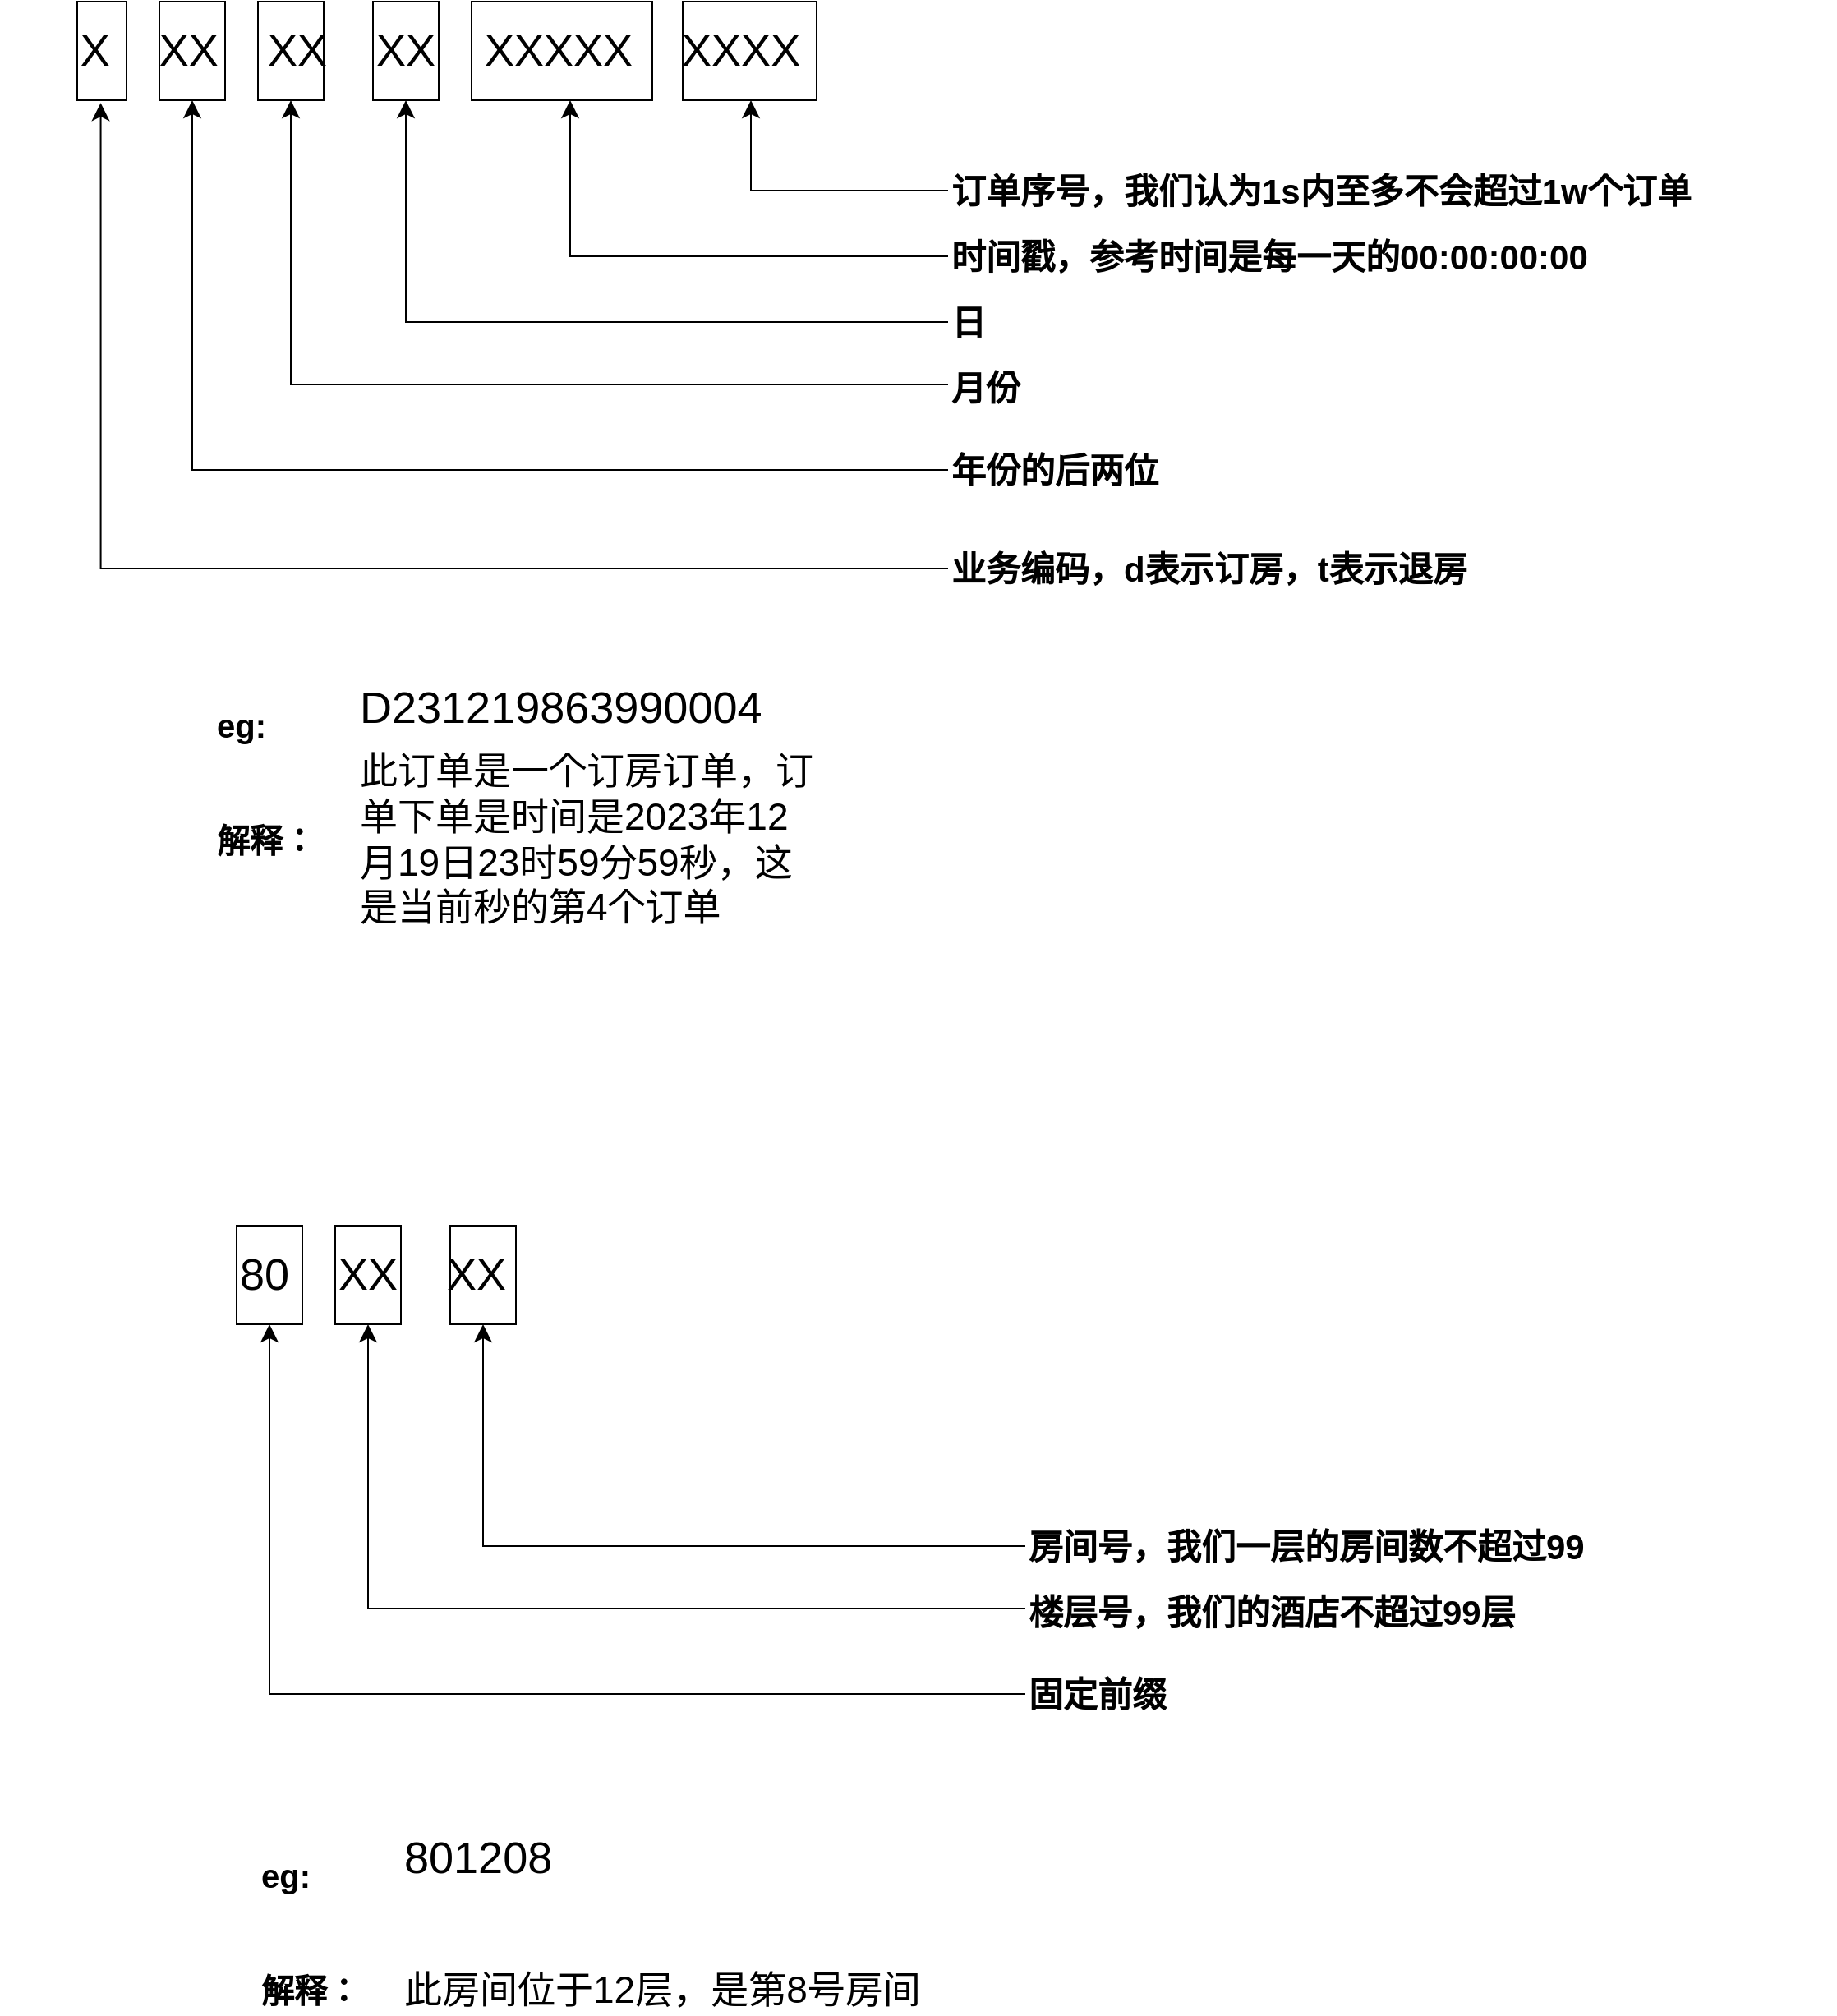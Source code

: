 <mxfile version="22.1.11" type="github">
  <diagram name="第 1 页" id="YmEcrmGpHDLL9LgO9fGX">
    <mxGraphModel dx="3653" dy="1330" grid="1" gridSize="10" guides="1" tooltips="1" connect="1" arrows="1" fold="1" page="1" pageScale="1" pageWidth="827" pageHeight="1169" math="0" shadow="0">
      <root>
        <mxCell id="0" />
        <mxCell id="1" parent="0" />
        <mxCell id="Xool3pEgONQbMumqACIe-8" value="" style="verticalLabelPosition=bottom;verticalAlign=top;html=1;shape=mxgraph.basic.rect;fillColor2=none;strokeWidth=1;size=20;indent=5;" vertex="1" parent="1">
          <mxGeometry x="100" y="205" width="40" height="60" as="geometry" />
        </mxCell>
        <mxCell id="Xool3pEgONQbMumqACIe-9" value="" style="verticalLabelPosition=bottom;verticalAlign=top;html=1;shape=mxgraph.basic.rect;fillColor2=none;strokeWidth=1;size=20;indent=5;" vertex="1" parent="1">
          <mxGeometry x="170" y="205" width="40" height="60" as="geometry" />
        </mxCell>
        <mxCell id="Xool3pEgONQbMumqACIe-10" value="" style="verticalLabelPosition=bottom;verticalAlign=top;html=1;shape=mxgraph.basic.rect;fillColor2=none;strokeWidth=1;size=20;indent=5;" vertex="1" parent="1">
          <mxGeometry x="230" y="205" width="110" height="60" as="geometry" />
        </mxCell>
        <mxCell id="Xool3pEgONQbMumqACIe-11" value="" style="verticalLabelPosition=bottom;verticalAlign=top;html=1;shape=mxgraph.basic.rect;fillColor2=none;strokeWidth=1;size=20;indent=5;" vertex="1" parent="1">
          <mxGeometry x="358.5" y="205" width="81.5" height="60" as="geometry" />
        </mxCell>
        <mxCell id="Xool3pEgONQbMumqACIe-6" value="" style="verticalLabelPosition=bottom;verticalAlign=top;html=1;shape=mxgraph.basic.rect;fillColor2=none;strokeWidth=1;size=20;indent=5;" vertex="1" parent="1">
          <mxGeometry x="40" y="205" width="40" height="60" as="geometry" />
        </mxCell>
        <mxCell id="Xool3pEgONQbMumqACIe-5" value="" style="verticalLabelPosition=bottom;verticalAlign=top;html=1;shape=mxgraph.basic.rect;fillColor2=none;strokeWidth=1;size=20;indent=5;" vertex="1" parent="1">
          <mxGeometry x="-10" y="205" width="30" height="60" as="geometry" />
        </mxCell>
        <mxCell id="Xool3pEgONQbMumqACIe-1" value="X&amp;nbsp; &amp;nbsp; XX&amp;nbsp; &amp;nbsp; XX&amp;nbsp; &amp;nbsp; XX&amp;nbsp; &amp;nbsp; XXXXX&amp;nbsp; &amp;nbsp; XXXX" style="text;html=1;strokeColor=none;fillColor=none;align=center;verticalAlign=middle;whiteSpace=wrap;rounded=0;fontSize=27;" vertex="1" parent="1">
          <mxGeometry x="-57" y="220" width="536" height="30" as="geometry" />
        </mxCell>
        <mxCell id="Xool3pEgONQbMumqACIe-13" value="" style="edgeStyle=segmentEdgeStyle;endArrow=classic;html=1;curved=0;rounded=0;endSize=8;startSize=8;entryX=0.476;entryY=1.027;entryDx=0;entryDy=0;entryPerimeter=0;" edge="1" parent="1" target="Xool3pEgONQbMumqACIe-5">
          <mxGeometry width="50" height="50" relative="1" as="geometry">
            <mxPoint x="520" y="550" as="sourcePoint" />
            <mxPoint x="210" y="390" as="targetPoint" />
            <Array as="points">
              <mxPoint x="160" y="550" />
              <mxPoint x="4" y="550" />
            </Array>
          </mxGeometry>
        </mxCell>
        <mxCell id="Xool3pEgONQbMumqACIe-14" value="" style="edgeStyle=segmentEdgeStyle;endArrow=classic;html=1;curved=0;rounded=0;endSize=8;startSize=8;entryX=0.476;entryY=1.027;entryDx=0;entryDy=0;entryPerimeter=0;" edge="1" parent="1">
          <mxGeometry width="50" height="50" relative="1" as="geometry">
            <mxPoint x="520" y="490" as="sourcePoint" />
            <mxPoint x="60" y="265" as="targetPoint" />
            <Array as="points">
              <mxPoint x="216" y="490" />
              <mxPoint x="60" y="490" />
            </Array>
          </mxGeometry>
        </mxCell>
        <mxCell id="Xool3pEgONQbMumqACIe-15" value="" style="edgeStyle=segmentEdgeStyle;endArrow=classic;html=1;curved=0;rounded=0;endSize=8;startSize=8;entryX=0.476;entryY=1.027;entryDx=0;entryDy=0;entryPerimeter=0;" edge="1" parent="1">
          <mxGeometry width="50" height="50" relative="1" as="geometry">
            <mxPoint x="520" y="438" as="sourcePoint" />
            <mxPoint x="120" y="265" as="targetPoint" />
          </mxGeometry>
        </mxCell>
        <mxCell id="Xool3pEgONQbMumqACIe-16" value="" style="edgeStyle=segmentEdgeStyle;endArrow=classic;html=1;curved=0;rounded=0;endSize=8;startSize=8;entryX=0.476;entryY=1.027;entryDx=0;entryDy=0;entryPerimeter=0;" edge="1" parent="1">
          <mxGeometry width="50" height="50" relative="1" as="geometry">
            <mxPoint x="520" y="400" as="sourcePoint" />
            <mxPoint x="190" y="265" as="targetPoint" />
            <Array as="points">
              <mxPoint x="346" y="400" />
              <mxPoint x="190" y="400" />
            </Array>
          </mxGeometry>
        </mxCell>
        <mxCell id="Xool3pEgONQbMumqACIe-17" value="" style="edgeStyle=segmentEdgeStyle;endArrow=classic;html=1;curved=0;rounded=0;endSize=8;startSize=8;entryX=0.476;entryY=1.027;entryDx=0;entryDy=0;entryPerimeter=0;" edge="1" parent="1">
          <mxGeometry width="50" height="50" relative="1" as="geometry">
            <mxPoint x="520" y="360" as="sourcePoint" />
            <mxPoint x="290" y="265" as="targetPoint" />
            <Array as="points">
              <mxPoint x="446" y="360" />
              <mxPoint x="290" y="360" />
            </Array>
          </mxGeometry>
        </mxCell>
        <mxCell id="Xool3pEgONQbMumqACIe-18" value="" style="edgeStyle=segmentEdgeStyle;endArrow=classic;html=1;curved=0;rounded=0;endSize=8;startSize=8;entryX=0.476;entryY=1.027;entryDx=0;entryDy=0;entryPerimeter=0;" edge="1" parent="1">
          <mxGeometry width="50" height="50" relative="1" as="geometry">
            <mxPoint x="520" y="320" as="sourcePoint" />
            <mxPoint x="400" y="265" as="targetPoint" />
            <Array as="points">
              <mxPoint x="400" y="320" />
            </Array>
          </mxGeometry>
        </mxCell>
        <mxCell id="Xool3pEgONQbMumqACIe-19" value="业务编码，d表示订房，t表示退房" style="text;html=1;strokeColor=none;fillColor=none;align=left;verticalAlign=middle;whiteSpace=wrap;rounded=0;fontSize=21;fontStyle=1" vertex="1" parent="1">
          <mxGeometry x="520" y="530" width="340" height="40" as="geometry" />
        </mxCell>
        <mxCell id="Xool3pEgONQbMumqACIe-21" value="年份的后两位" style="text;html=1;strokeColor=none;fillColor=none;align=left;verticalAlign=middle;whiteSpace=wrap;rounded=0;fontSize=21;fontStyle=1" vertex="1" parent="1">
          <mxGeometry x="520" y="470" width="350" height="40" as="geometry" />
        </mxCell>
        <mxCell id="Xool3pEgONQbMumqACIe-22" value="月份" style="text;html=1;strokeColor=none;fillColor=none;align=left;verticalAlign=middle;whiteSpace=wrap;rounded=0;fontSize=21;fontStyle=1" vertex="1" parent="1">
          <mxGeometry x="520" y="420" width="340" height="40" as="geometry" />
        </mxCell>
        <mxCell id="Xool3pEgONQbMumqACIe-23" value="日" style="text;html=1;strokeColor=none;fillColor=none;align=left;verticalAlign=middle;whiteSpace=wrap;rounded=0;fontSize=21;fontStyle=1" vertex="1" parent="1">
          <mxGeometry x="520" y="380" width="340" height="40" as="geometry" />
        </mxCell>
        <mxCell id="Xool3pEgONQbMumqACIe-24" value="时间戳，参考时间是每一天的00:00:00:00" style="text;html=1;strokeColor=none;fillColor=none;align=left;verticalAlign=middle;whiteSpace=wrap;rounded=0;fontSize=21;fontStyle=1" vertex="1" parent="1">
          <mxGeometry x="520" y="340" width="540" height="40" as="geometry" />
        </mxCell>
        <mxCell id="Xool3pEgONQbMumqACIe-25" value="订单序号，我们认为1s内至多不会超过1w个订单" style="text;html=1;strokeColor=none;fillColor=none;align=left;verticalAlign=middle;whiteSpace=wrap;rounded=0;fontSize=21;fontStyle=1" vertex="1" parent="1">
          <mxGeometry x="520" y="300" width="540" height="40" as="geometry" />
        </mxCell>
        <mxCell id="Xool3pEgONQbMumqACIe-26" value="eg:" style="text;html=1;strokeColor=none;fillColor=none;align=center;verticalAlign=middle;whiteSpace=wrap;rounded=0;fontSize=20;fontStyle=1" vertex="1" parent="1">
          <mxGeometry x="60" y="630" width="60" height="30" as="geometry" />
        </mxCell>
        <mxCell id="Xool3pEgONQbMumqACIe-28" value="D231219863990004" style="text;html=1;strokeColor=none;fillColor=none;align=left;verticalAlign=middle;whiteSpace=wrap;rounded=0;fontSize=27;" vertex="1" parent="1">
          <mxGeometry x="160" y="620" width="536" height="30" as="geometry" />
        </mxCell>
        <mxCell id="Xool3pEgONQbMumqACIe-29" value="此订单是一个订房订单，订单下单是时间是2023年12月19日23时59分59秒，这是当前秒的第4个订单" style="text;html=1;strokeColor=none;fillColor=none;align=left;verticalAlign=middle;whiteSpace=wrap;rounded=0;fontSize=23;" vertex="1" parent="1">
          <mxGeometry x="160" y="700" width="280" height="30" as="geometry" />
        </mxCell>
        <mxCell id="Xool3pEgONQbMumqACIe-31" value="解释：" style="text;html=1;strokeColor=none;fillColor=none;align=center;verticalAlign=middle;whiteSpace=wrap;rounded=0;fontSize=20;fontStyle=1" vertex="1" parent="1">
          <mxGeometry x="60" y="700" width="90" height="30" as="geometry" />
        </mxCell>
        <mxCell id="Xool3pEgONQbMumqACIe-42" value="" style="verticalLabelPosition=bottom;verticalAlign=top;html=1;shape=mxgraph.basic.rect;fillColor2=none;strokeWidth=1;size=20;indent=5;" vertex="1" parent="1">
          <mxGeometry x="147" y="950" width="40" height="60" as="geometry" />
        </mxCell>
        <mxCell id="Xool3pEgONQbMumqACIe-43" value="" style="verticalLabelPosition=bottom;verticalAlign=top;html=1;shape=mxgraph.basic.rect;fillColor2=none;strokeWidth=1;size=20;indent=5;" vertex="1" parent="1">
          <mxGeometry x="217" y="950" width="40" height="60" as="geometry" />
        </mxCell>
        <mxCell id="Xool3pEgONQbMumqACIe-46" value="" style="verticalLabelPosition=bottom;verticalAlign=top;html=1;shape=mxgraph.basic.rect;fillColor2=none;strokeWidth=1;size=20;indent=5;" vertex="1" parent="1">
          <mxGeometry x="87" y="950" width="40" height="60" as="geometry" />
        </mxCell>
        <mxCell id="Xool3pEgONQbMumqACIe-48" value="80&amp;nbsp; &amp;nbsp; XX&amp;nbsp; &amp;nbsp; XX&amp;nbsp; &amp;nbsp;&amp;nbsp;" style="text;html=1;strokeColor=none;fillColor=none;align=center;verticalAlign=middle;whiteSpace=wrap;rounded=0;fontSize=27;" vertex="1" parent="1">
          <mxGeometry x="-10" y="965" width="390" height="30" as="geometry" />
        </mxCell>
        <mxCell id="Xool3pEgONQbMumqACIe-50" value="" style="edgeStyle=segmentEdgeStyle;endArrow=classic;html=1;curved=0;rounded=0;endSize=8;startSize=8;entryX=0.476;entryY=1.027;entryDx=0;entryDy=0;entryPerimeter=0;" edge="1" parent="1">
          <mxGeometry width="50" height="50" relative="1" as="geometry">
            <mxPoint x="567" y="1235" as="sourcePoint" />
            <mxPoint x="107" y="1010" as="targetPoint" />
            <Array as="points">
              <mxPoint x="263" y="1235" />
              <mxPoint x="107" y="1235" />
            </Array>
          </mxGeometry>
        </mxCell>
        <mxCell id="Xool3pEgONQbMumqACIe-51" value="" style="edgeStyle=segmentEdgeStyle;endArrow=classic;html=1;curved=0;rounded=0;endSize=8;startSize=8;entryX=0.476;entryY=1.027;entryDx=0;entryDy=0;entryPerimeter=0;" edge="1" parent="1">
          <mxGeometry width="50" height="50" relative="1" as="geometry">
            <mxPoint x="567" y="1183" as="sourcePoint" />
            <mxPoint x="167" y="1010" as="targetPoint" />
          </mxGeometry>
        </mxCell>
        <mxCell id="Xool3pEgONQbMumqACIe-52" value="" style="edgeStyle=segmentEdgeStyle;endArrow=classic;html=1;curved=0;rounded=0;endSize=8;startSize=8;entryX=0.476;entryY=1.027;entryDx=0;entryDy=0;entryPerimeter=0;" edge="1" parent="1">
          <mxGeometry width="50" height="50" relative="1" as="geometry">
            <mxPoint x="567" y="1145" as="sourcePoint" />
            <mxPoint x="237" y="1010" as="targetPoint" />
            <Array as="points">
              <mxPoint x="393" y="1145" />
              <mxPoint x="237" y="1145" />
            </Array>
          </mxGeometry>
        </mxCell>
        <mxCell id="Xool3pEgONQbMumqACIe-56" value="固定前缀" style="text;html=1;strokeColor=none;fillColor=none;align=left;verticalAlign=middle;whiteSpace=wrap;rounded=0;fontSize=21;fontStyle=1" vertex="1" parent="1">
          <mxGeometry x="567" y="1215" width="350" height="40" as="geometry" />
        </mxCell>
        <mxCell id="Xool3pEgONQbMumqACIe-57" value="楼层号，我们的酒店不超过99层" style="text;html=1;strokeColor=none;fillColor=none;align=left;verticalAlign=middle;whiteSpace=wrap;rounded=0;fontSize=21;fontStyle=1" vertex="1" parent="1">
          <mxGeometry x="567" y="1165" width="340" height="40" as="geometry" />
        </mxCell>
        <mxCell id="Xool3pEgONQbMumqACIe-58" value="房间号，我们一层的房间数不超过99" style="text;html=1;strokeColor=none;fillColor=none;align=left;verticalAlign=middle;whiteSpace=wrap;rounded=0;fontSize=21;fontStyle=1" vertex="1" parent="1">
          <mxGeometry x="567" y="1125" width="403" height="40" as="geometry" />
        </mxCell>
        <mxCell id="Xool3pEgONQbMumqACIe-61" value="eg:" style="text;html=1;strokeColor=none;fillColor=none;align=center;verticalAlign=middle;whiteSpace=wrap;rounded=0;fontSize=20;fontStyle=1" vertex="1" parent="1">
          <mxGeometry x="87" y="1330" width="60" height="30" as="geometry" />
        </mxCell>
        <mxCell id="Xool3pEgONQbMumqACIe-62" value="801208" style="text;html=1;strokeColor=none;fillColor=none;align=left;verticalAlign=middle;whiteSpace=wrap;rounded=0;fontSize=27;" vertex="1" parent="1">
          <mxGeometry x="187" y="1320" width="536" height="30" as="geometry" />
        </mxCell>
        <mxCell id="Xool3pEgONQbMumqACIe-63" value="此房间位于12层，是第8号房间" style="text;html=1;strokeColor=none;fillColor=none;align=left;verticalAlign=middle;whiteSpace=wrap;rounded=0;fontSize=23;" vertex="1" parent="1">
          <mxGeometry x="187" y="1400" width="323" height="30" as="geometry" />
        </mxCell>
        <mxCell id="Xool3pEgONQbMumqACIe-64" value="解释：" style="text;html=1;strokeColor=none;fillColor=none;align=center;verticalAlign=middle;whiteSpace=wrap;rounded=0;fontSize=20;fontStyle=1" vertex="1" parent="1">
          <mxGeometry x="87" y="1400" width="90" height="30" as="geometry" />
        </mxCell>
      </root>
    </mxGraphModel>
  </diagram>
</mxfile>
